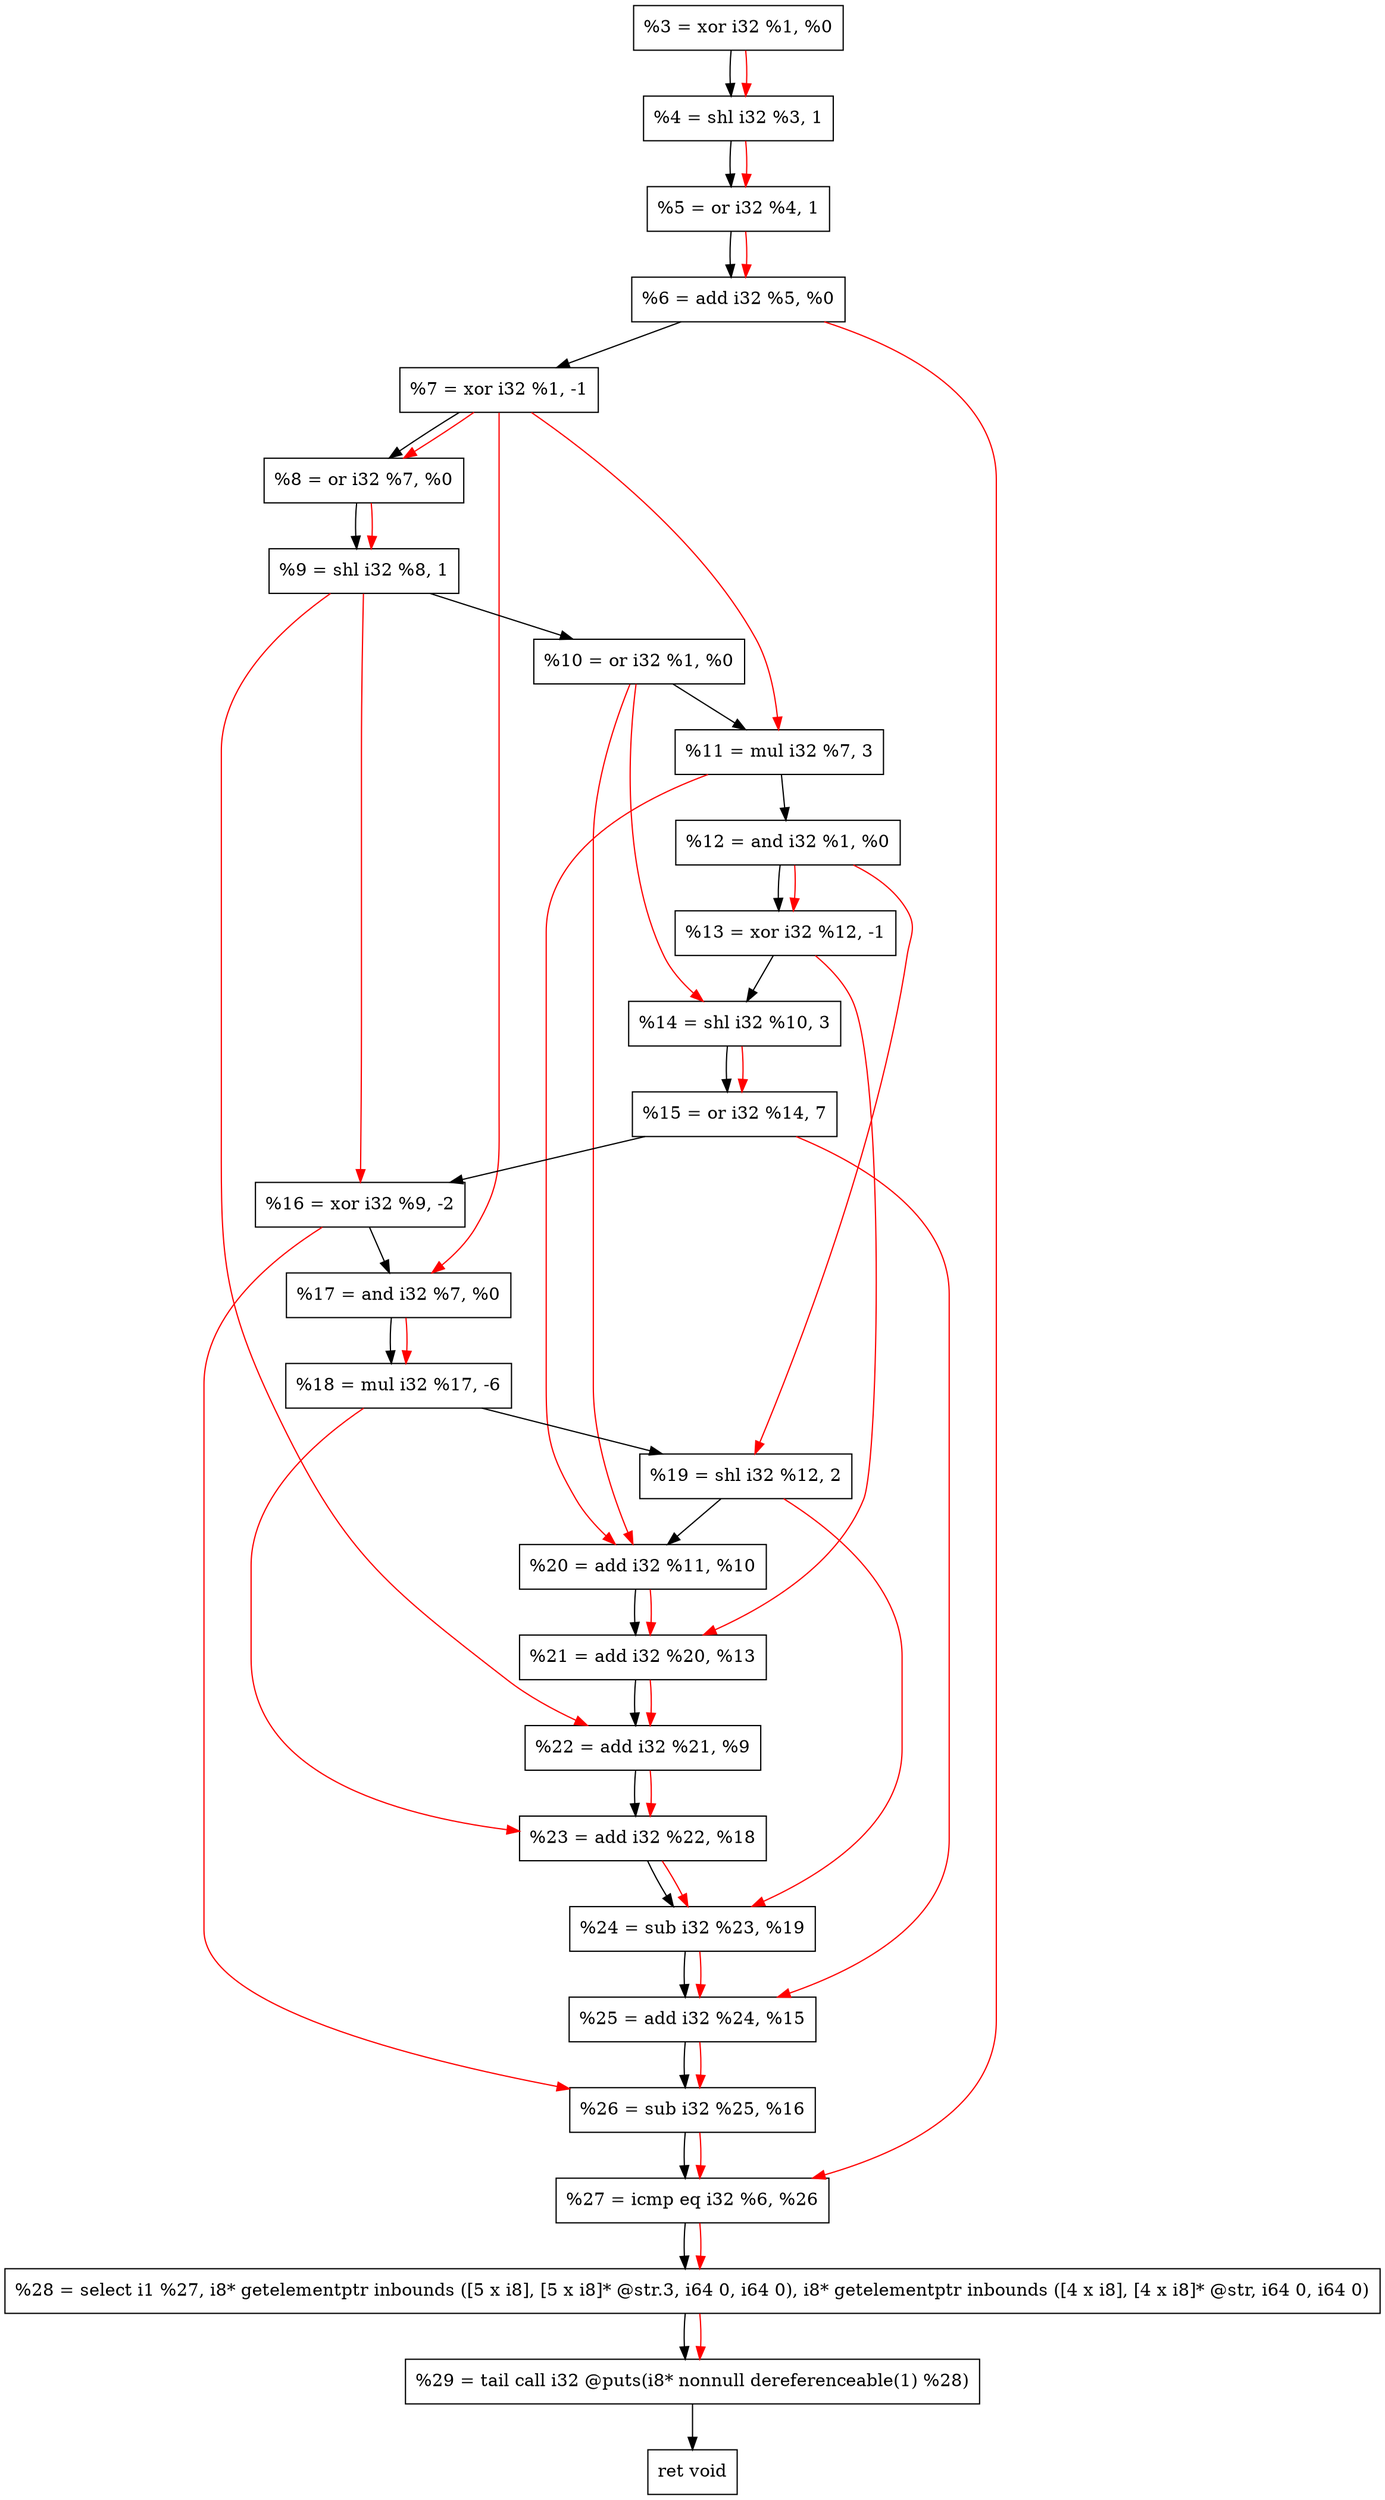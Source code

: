 digraph "DFG for'crackme' function" {
	Node0x8f2570[shape=record, label="  %3 = xor i32 %1, %0"];
	Node0x8f2c20[shape=record, label="  %4 = shl i32 %3, 1"];
	Node0x8f2ce0[shape=record, label="  %5 = or i32 %4, 1"];
	Node0x8f2d50[shape=record, label="  %6 = add i32 %5, %0"];
	Node0x8f2dc0[shape=record, label="  %7 = xor i32 %1, -1"];
	Node0x8f2e30[shape=record, label="  %8 = or i32 %7, %0"];
	Node0x8f2ea0[shape=record, label="  %9 = shl i32 %8, 1"];
	Node0x8f2f10[shape=record, label="  %10 = or i32 %1, %0"];
	Node0x8f2fb0[shape=record, label="  %11 = mul i32 %7, 3"];
	Node0x8f3020[shape=record, label="  %12 = and i32 %1, %0"];
	Node0x8f3090[shape=record, label="  %13 = xor i32 %12, -1"];
	Node0x8f3100[shape=record, label="  %14 = shl i32 %10, 3"];
	Node0x8f31a0[shape=record, label="  %15 = or i32 %14, 7"];
	Node0x8f3240[shape=record, label="  %16 = xor i32 %9, -2"];
	Node0x8f32b0[shape=record, label="  %17 = and i32 %7, %0"];
	Node0x8f3350[shape=record, label="  %18 = mul i32 %17, -6"];
	Node0x8f33f0[shape=record, label="  %19 = shl i32 %12, 2"];
	Node0x8f3460[shape=record, label="  %20 = add i32 %11, %10"];
	Node0x8f34d0[shape=record, label="  %21 = add i32 %20, %13"];
	Node0x8f3540[shape=record, label="  %22 = add i32 %21, %9"];
	Node0x8f35b0[shape=record, label="  %23 = add i32 %22, %18"];
	Node0x8f3620[shape=record, label="  %24 = sub i32 %23, %19"];
	Node0x8f3690[shape=record, label="  %25 = add i32 %24, %15"];
	Node0x8f3700[shape=record, label="  %26 = sub i32 %25, %16"];
	Node0x8f3770[shape=record, label="  %27 = icmp eq i32 %6, %26"];
	Node0x893268[shape=record, label="  %28 = select i1 %27, i8* getelementptr inbounds ([5 x i8], [5 x i8]* @str.3, i64 0, i64 0), i8* getelementptr inbounds ([4 x i8], [4 x i8]* @str, i64 0, i64 0)"];
	Node0x8f3c10[shape=record, label="  %29 = tail call i32 @puts(i8* nonnull dereferenceable(1) %28)"];
	Node0x8f3c60[shape=record, label="  ret void"];
	Node0x8f2570 -> Node0x8f2c20;
	Node0x8f2c20 -> Node0x8f2ce0;
	Node0x8f2ce0 -> Node0x8f2d50;
	Node0x8f2d50 -> Node0x8f2dc0;
	Node0x8f2dc0 -> Node0x8f2e30;
	Node0x8f2e30 -> Node0x8f2ea0;
	Node0x8f2ea0 -> Node0x8f2f10;
	Node0x8f2f10 -> Node0x8f2fb0;
	Node0x8f2fb0 -> Node0x8f3020;
	Node0x8f3020 -> Node0x8f3090;
	Node0x8f3090 -> Node0x8f3100;
	Node0x8f3100 -> Node0x8f31a0;
	Node0x8f31a0 -> Node0x8f3240;
	Node0x8f3240 -> Node0x8f32b0;
	Node0x8f32b0 -> Node0x8f3350;
	Node0x8f3350 -> Node0x8f33f0;
	Node0x8f33f0 -> Node0x8f3460;
	Node0x8f3460 -> Node0x8f34d0;
	Node0x8f34d0 -> Node0x8f3540;
	Node0x8f3540 -> Node0x8f35b0;
	Node0x8f35b0 -> Node0x8f3620;
	Node0x8f3620 -> Node0x8f3690;
	Node0x8f3690 -> Node0x8f3700;
	Node0x8f3700 -> Node0x8f3770;
	Node0x8f3770 -> Node0x893268;
	Node0x893268 -> Node0x8f3c10;
	Node0x8f3c10 -> Node0x8f3c60;
edge [color=red]
	Node0x8f2570 -> Node0x8f2c20;
	Node0x8f2c20 -> Node0x8f2ce0;
	Node0x8f2ce0 -> Node0x8f2d50;
	Node0x8f2dc0 -> Node0x8f2e30;
	Node0x8f2e30 -> Node0x8f2ea0;
	Node0x8f2dc0 -> Node0x8f2fb0;
	Node0x8f3020 -> Node0x8f3090;
	Node0x8f2f10 -> Node0x8f3100;
	Node0x8f3100 -> Node0x8f31a0;
	Node0x8f2ea0 -> Node0x8f3240;
	Node0x8f2dc0 -> Node0x8f32b0;
	Node0x8f32b0 -> Node0x8f3350;
	Node0x8f3020 -> Node0x8f33f0;
	Node0x8f2fb0 -> Node0x8f3460;
	Node0x8f2f10 -> Node0x8f3460;
	Node0x8f3460 -> Node0x8f34d0;
	Node0x8f3090 -> Node0x8f34d0;
	Node0x8f34d0 -> Node0x8f3540;
	Node0x8f2ea0 -> Node0x8f3540;
	Node0x8f3540 -> Node0x8f35b0;
	Node0x8f3350 -> Node0x8f35b0;
	Node0x8f35b0 -> Node0x8f3620;
	Node0x8f33f0 -> Node0x8f3620;
	Node0x8f3620 -> Node0x8f3690;
	Node0x8f31a0 -> Node0x8f3690;
	Node0x8f3690 -> Node0x8f3700;
	Node0x8f3240 -> Node0x8f3700;
	Node0x8f2d50 -> Node0x8f3770;
	Node0x8f3700 -> Node0x8f3770;
	Node0x8f3770 -> Node0x893268;
	Node0x893268 -> Node0x8f3c10;
}
